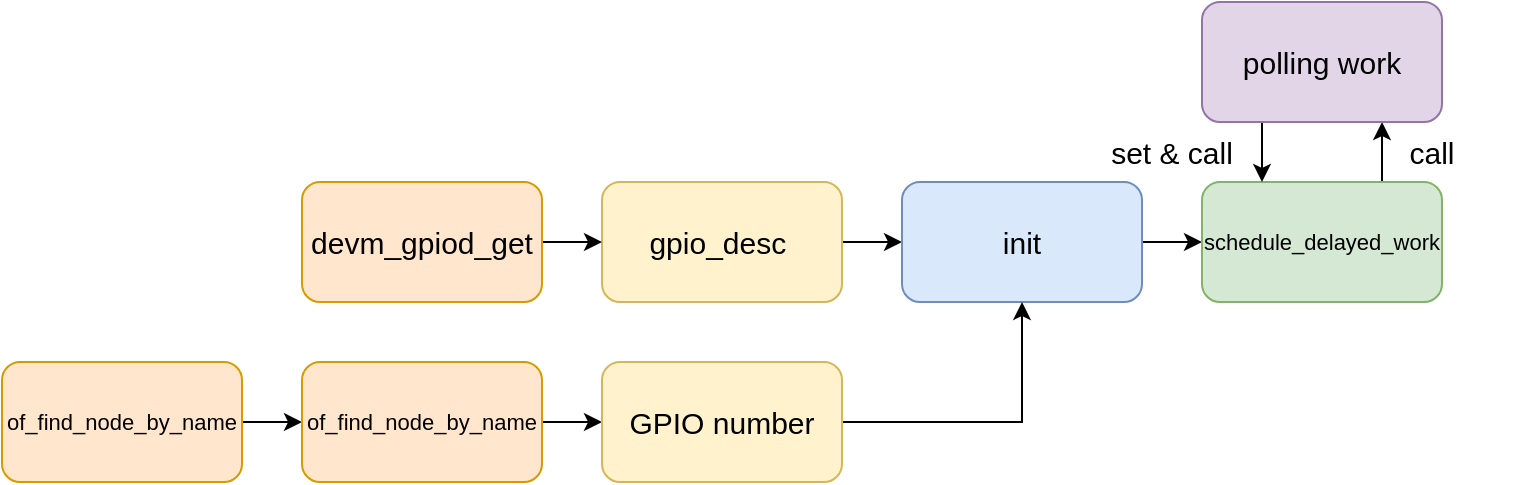<mxfile version="26.2.6">
  <diagram name="第 1 页" id="U52jCqSnqMBKtB3RKadJ">
    <mxGraphModel dx="788" dy="505" grid="1" gridSize="10" guides="1" tooltips="1" connect="1" arrows="1" fold="1" page="1" pageScale="1" pageWidth="827" pageHeight="1169" math="0" shadow="0">
      <root>
        <mxCell id="0" />
        <mxCell id="1" parent="0" />
        <mxCell id="1QyOtjcJ72h4DhJNJH0E-13" style="edgeStyle=orthogonalEdgeStyle;rounded=0;orthogonalLoop=1;jettySize=auto;html=1;exitX=1;exitY=0.5;exitDx=0;exitDy=0;entryX=0;entryY=0.5;entryDx=0;entryDy=0;" parent="1" source="1QyOtjcJ72h4DhJNJH0E-1" target="1QyOtjcJ72h4DhJNJH0E-4" edge="1">
          <mxGeometry relative="1" as="geometry" />
        </mxCell>
        <mxCell id="1QyOtjcJ72h4DhJNJH0E-1" value="&lt;font style=&quot;font-size: 15px;&quot;&gt;gpio_desc&amp;nbsp;&lt;/font&gt;" style="rounded=1;whiteSpace=wrap;html=1;fillColor=#fff2cc;strokeColor=#d6b656;" parent="1" vertex="1">
          <mxGeometry x="350" y="230" width="120" height="60" as="geometry" />
        </mxCell>
        <mxCell id="1QyOtjcJ72h4DhJNJH0E-3" style="edgeStyle=orthogonalEdgeStyle;rounded=0;orthogonalLoop=1;jettySize=auto;html=1;exitX=1;exitY=0.5;exitDx=0;exitDy=0;entryX=0;entryY=0.5;entryDx=0;entryDy=0;" parent="1" source="1QyOtjcJ72h4DhJNJH0E-2" target="1QyOtjcJ72h4DhJNJH0E-1" edge="1">
          <mxGeometry relative="1" as="geometry" />
        </mxCell>
        <mxCell id="1QyOtjcJ72h4DhJNJH0E-2" value="&lt;font style=&quot;font-size: 15px;&quot;&gt;devm_gpiod_get&lt;/font&gt;" style="rounded=1;whiteSpace=wrap;html=1;fillColor=#ffe6cc;strokeColor=#d79b00;" parent="1" vertex="1">
          <mxGeometry x="200" y="230" width="120" height="60" as="geometry" />
        </mxCell>
        <mxCell id="1QyOtjcJ72h4DhJNJH0E-11" style="edgeStyle=orthogonalEdgeStyle;rounded=0;orthogonalLoop=1;jettySize=auto;html=1;exitX=1;exitY=0.5;exitDx=0;exitDy=0;entryX=0;entryY=0.5;entryDx=0;entryDy=0;" parent="1" source="1QyOtjcJ72h4DhJNJH0E-4" target="1QyOtjcJ72h4DhJNJH0E-6" edge="1">
          <mxGeometry relative="1" as="geometry" />
        </mxCell>
        <mxCell id="1QyOtjcJ72h4DhJNJH0E-4" value="&lt;span style=&quot;font-size: 15px;&quot;&gt;init&lt;/span&gt;" style="rounded=1;whiteSpace=wrap;html=1;fillColor=#dae8fc;strokeColor=#6c8ebf;" parent="1" vertex="1">
          <mxGeometry x="500" y="230" width="120" height="60" as="geometry" />
        </mxCell>
        <mxCell id="1QyOtjcJ72h4DhJNJH0E-9" style="edgeStyle=orthogonalEdgeStyle;rounded=0;orthogonalLoop=1;jettySize=auto;html=1;exitX=0.75;exitY=0;exitDx=0;exitDy=0;entryX=0.75;entryY=1;entryDx=0;entryDy=0;" parent="1" source="1QyOtjcJ72h4DhJNJH0E-6" target="1QyOtjcJ72h4DhJNJH0E-7" edge="1">
          <mxGeometry relative="1" as="geometry" />
        </mxCell>
        <mxCell id="1QyOtjcJ72h4DhJNJH0E-6" value="&lt;font style=&quot;font-size: 11px;&quot;&gt;schedule_delayed_work&lt;/font&gt;" style="rounded=1;whiteSpace=wrap;html=1;fillColor=#d5e8d4;strokeColor=#82b366;" parent="1" vertex="1">
          <mxGeometry x="650" y="230" width="120" height="60" as="geometry" />
        </mxCell>
        <mxCell id="1QyOtjcJ72h4DhJNJH0E-8" style="edgeStyle=orthogonalEdgeStyle;rounded=0;orthogonalLoop=1;jettySize=auto;html=1;exitX=0.25;exitY=1;exitDx=0;exitDy=0;entryX=0.25;entryY=0;entryDx=0;entryDy=0;" parent="1" source="1QyOtjcJ72h4DhJNJH0E-7" target="1QyOtjcJ72h4DhJNJH0E-6" edge="1">
          <mxGeometry relative="1" as="geometry" />
        </mxCell>
        <mxCell id="1QyOtjcJ72h4DhJNJH0E-7" value="&lt;span style=&quot;font-size: 15px;&quot;&gt;polling work&lt;/span&gt;" style="rounded=1;whiteSpace=wrap;html=1;fillColor=#e1d5e7;strokeColor=#9673a6;" parent="1" vertex="1">
          <mxGeometry x="650" y="140" width="120" height="60" as="geometry" />
        </mxCell>
        <mxCell id="1QyOtjcJ72h4DhJNJH0E-10" value="&lt;font style=&quot;font-size: 15px;&quot;&gt;set &amp;amp; call&lt;/font&gt;" style="text;html=1;align=center;verticalAlign=middle;whiteSpace=wrap;rounded=0;" parent="1" vertex="1">
          <mxGeometry x="590" y="200" width="90" height="30" as="geometry" />
        </mxCell>
        <mxCell id="1QyOtjcJ72h4DhJNJH0E-12" value="&lt;font style=&quot;font-size: 15px;&quot;&gt;call&lt;/font&gt;" style="text;html=1;align=center;verticalAlign=middle;whiteSpace=wrap;rounded=0;" parent="1" vertex="1">
          <mxGeometry x="720" y="200" width="90" height="30" as="geometry" />
        </mxCell>
        <mxCell id="rPw_VBf728fm7aQ1u2Je-4" style="edgeStyle=orthogonalEdgeStyle;rounded=0;orthogonalLoop=1;jettySize=auto;html=1;exitX=1;exitY=0.5;exitDx=0;exitDy=0;entryX=0;entryY=0.5;entryDx=0;entryDy=0;" edge="1" parent="1" source="rPw_VBf728fm7aQ1u2Je-1" target="rPw_VBf728fm7aQ1u2Je-2">
          <mxGeometry relative="1" as="geometry" />
        </mxCell>
        <mxCell id="rPw_VBf728fm7aQ1u2Je-1" value="&lt;font style=&quot;font-size: 11px;&quot;&gt;of_find_node_by_name&lt;/font&gt;" style="rounded=1;whiteSpace=wrap;html=1;fillColor=#ffe6cc;strokeColor=#d79b00;" vertex="1" parent="1">
          <mxGeometry x="50" y="320" width="120" height="60" as="geometry" />
        </mxCell>
        <mxCell id="rPw_VBf728fm7aQ1u2Je-5" style="edgeStyle=orthogonalEdgeStyle;rounded=0;orthogonalLoop=1;jettySize=auto;html=1;exitX=1;exitY=0.5;exitDx=0;exitDy=0;entryX=0;entryY=0.5;entryDx=0;entryDy=0;" edge="1" parent="1" source="rPw_VBf728fm7aQ1u2Je-2" target="rPw_VBf728fm7aQ1u2Je-3">
          <mxGeometry relative="1" as="geometry" />
        </mxCell>
        <mxCell id="rPw_VBf728fm7aQ1u2Je-2" value="&lt;font style=&quot;font-size: 11px;&quot;&gt;of_find_node_by_name&lt;/font&gt;" style="rounded=1;whiteSpace=wrap;html=1;fillColor=#ffe6cc;strokeColor=#d79b00;" vertex="1" parent="1">
          <mxGeometry x="200" y="320" width="120" height="60" as="geometry" />
        </mxCell>
        <mxCell id="rPw_VBf728fm7aQ1u2Je-6" style="edgeStyle=orthogonalEdgeStyle;rounded=0;orthogonalLoop=1;jettySize=auto;html=1;exitX=1;exitY=0.5;exitDx=0;exitDy=0;entryX=0.5;entryY=1;entryDx=0;entryDy=0;" edge="1" parent="1" source="rPw_VBf728fm7aQ1u2Je-3" target="1QyOtjcJ72h4DhJNJH0E-4">
          <mxGeometry relative="1" as="geometry" />
        </mxCell>
        <mxCell id="rPw_VBf728fm7aQ1u2Je-3" value="&lt;font style=&quot;font-size: 15px;&quot;&gt;GPIO number&lt;/font&gt;" style="rounded=1;whiteSpace=wrap;html=1;fillColor=#fff2cc;strokeColor=#d6b656;" vertex="1" parent="1">
          <mxGeometry x="350" y="320" width="120" height="60" as="geometry" />
        </mxCell>
      </root>
    </mxGraphModel>
  </diagram>
</mxfile>
